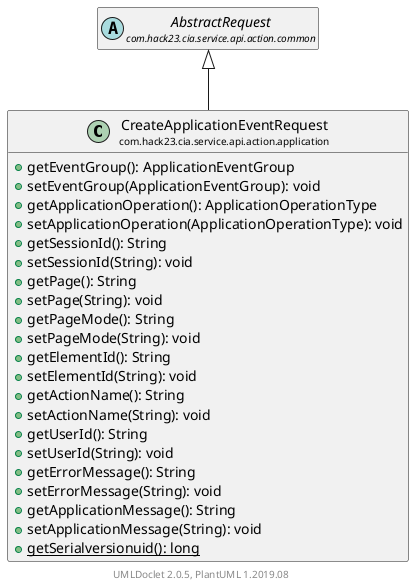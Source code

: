 @startuml
    set namespaceSeparator none
    hide empty fields
    hide empty methods

    class "<size:14>CreateApplicationEventRequest\n<size:10>com.hack23.cia.service.api.action.application" as com.hack23.cia.service.api.action.application.CreateApplicationEventRequest [[CreateApplicationEventRequest.html]] {
        +getEventGroup(): ApplicationEventGroup
        +setEventGroup(ApplicationEventGroup): void
        +getApplicationOperation(): ApplicationOperationType
        +setApplicationOperation(ApplicationOperationType): void
        +getSessionId(): String
        +setSessionId(String): void
        +getPage(): String
        +setPage(String): void
        +getPageMode(): String
        +setPageMode(String): void
        +getElementId(): String
        +setElementId(String): void
        +getActionName(): String
        +setActionName(String): void
        +getUserId(): String
        +setUserId(String): void
        +getErrorMessage(): String
        +setErrorMessage(String): void
        +getApplicationMessage(): String
        +setApplicationMessage(String): void
        {static} +getSerialversionuid(): long
    }

    abstract class "<size:14>AbstractRequest\n<size:10>com.hack23.cia.service.api.action.common" as com.hack23.cia.service.api.action.common.AbstractRequest [[../common/AbstractRequest.html]]

    com.hack23.cia.service.api.action.common.AbstractRequest <|-- com.hack23.cia.service.api.action.application.CreateApplicationEventRequest

    center footer UMLDoclet 2.0.5, PlantUML 1.2019.08
@enduml

